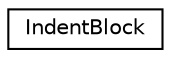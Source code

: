 digraph "Graphical Class Hierarchy"
{
  edge [fontname="Helvetica",fontsize="10",labelfontname="Helvetica",labelfontsize="10"];
  node [fontname="Helvetica",fontsize="10",shape=record];
  rankdir="LR";
  Node0 [label="IndentBlock",height=0.2,width=0.4,color="black", fillcolor="white", style="filled",URL="$classIndentBlock.html",tooltip="Indent block class. "];
}
